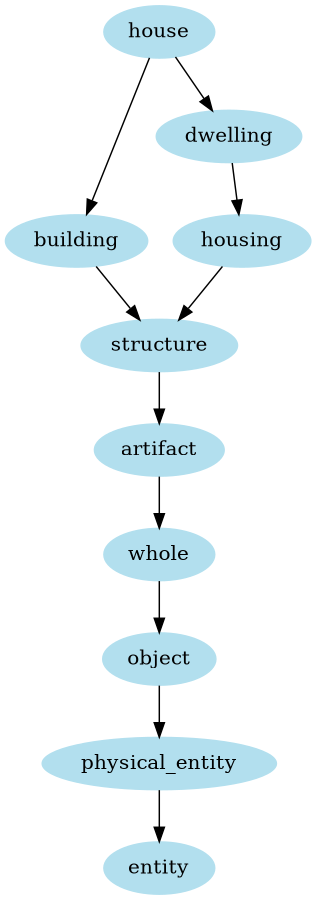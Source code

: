 digraph unix {
	node [color=lightblue2 style=filled]
	size="6,6"
	house -> building
	building -> structure
	structure -> artifact
	artifact -> whole
	whole -> object
	object -> physical_entity
	physical_entity -> entity
	house -> dwelling
	dwelling -> housing
	housing -> structure
}
